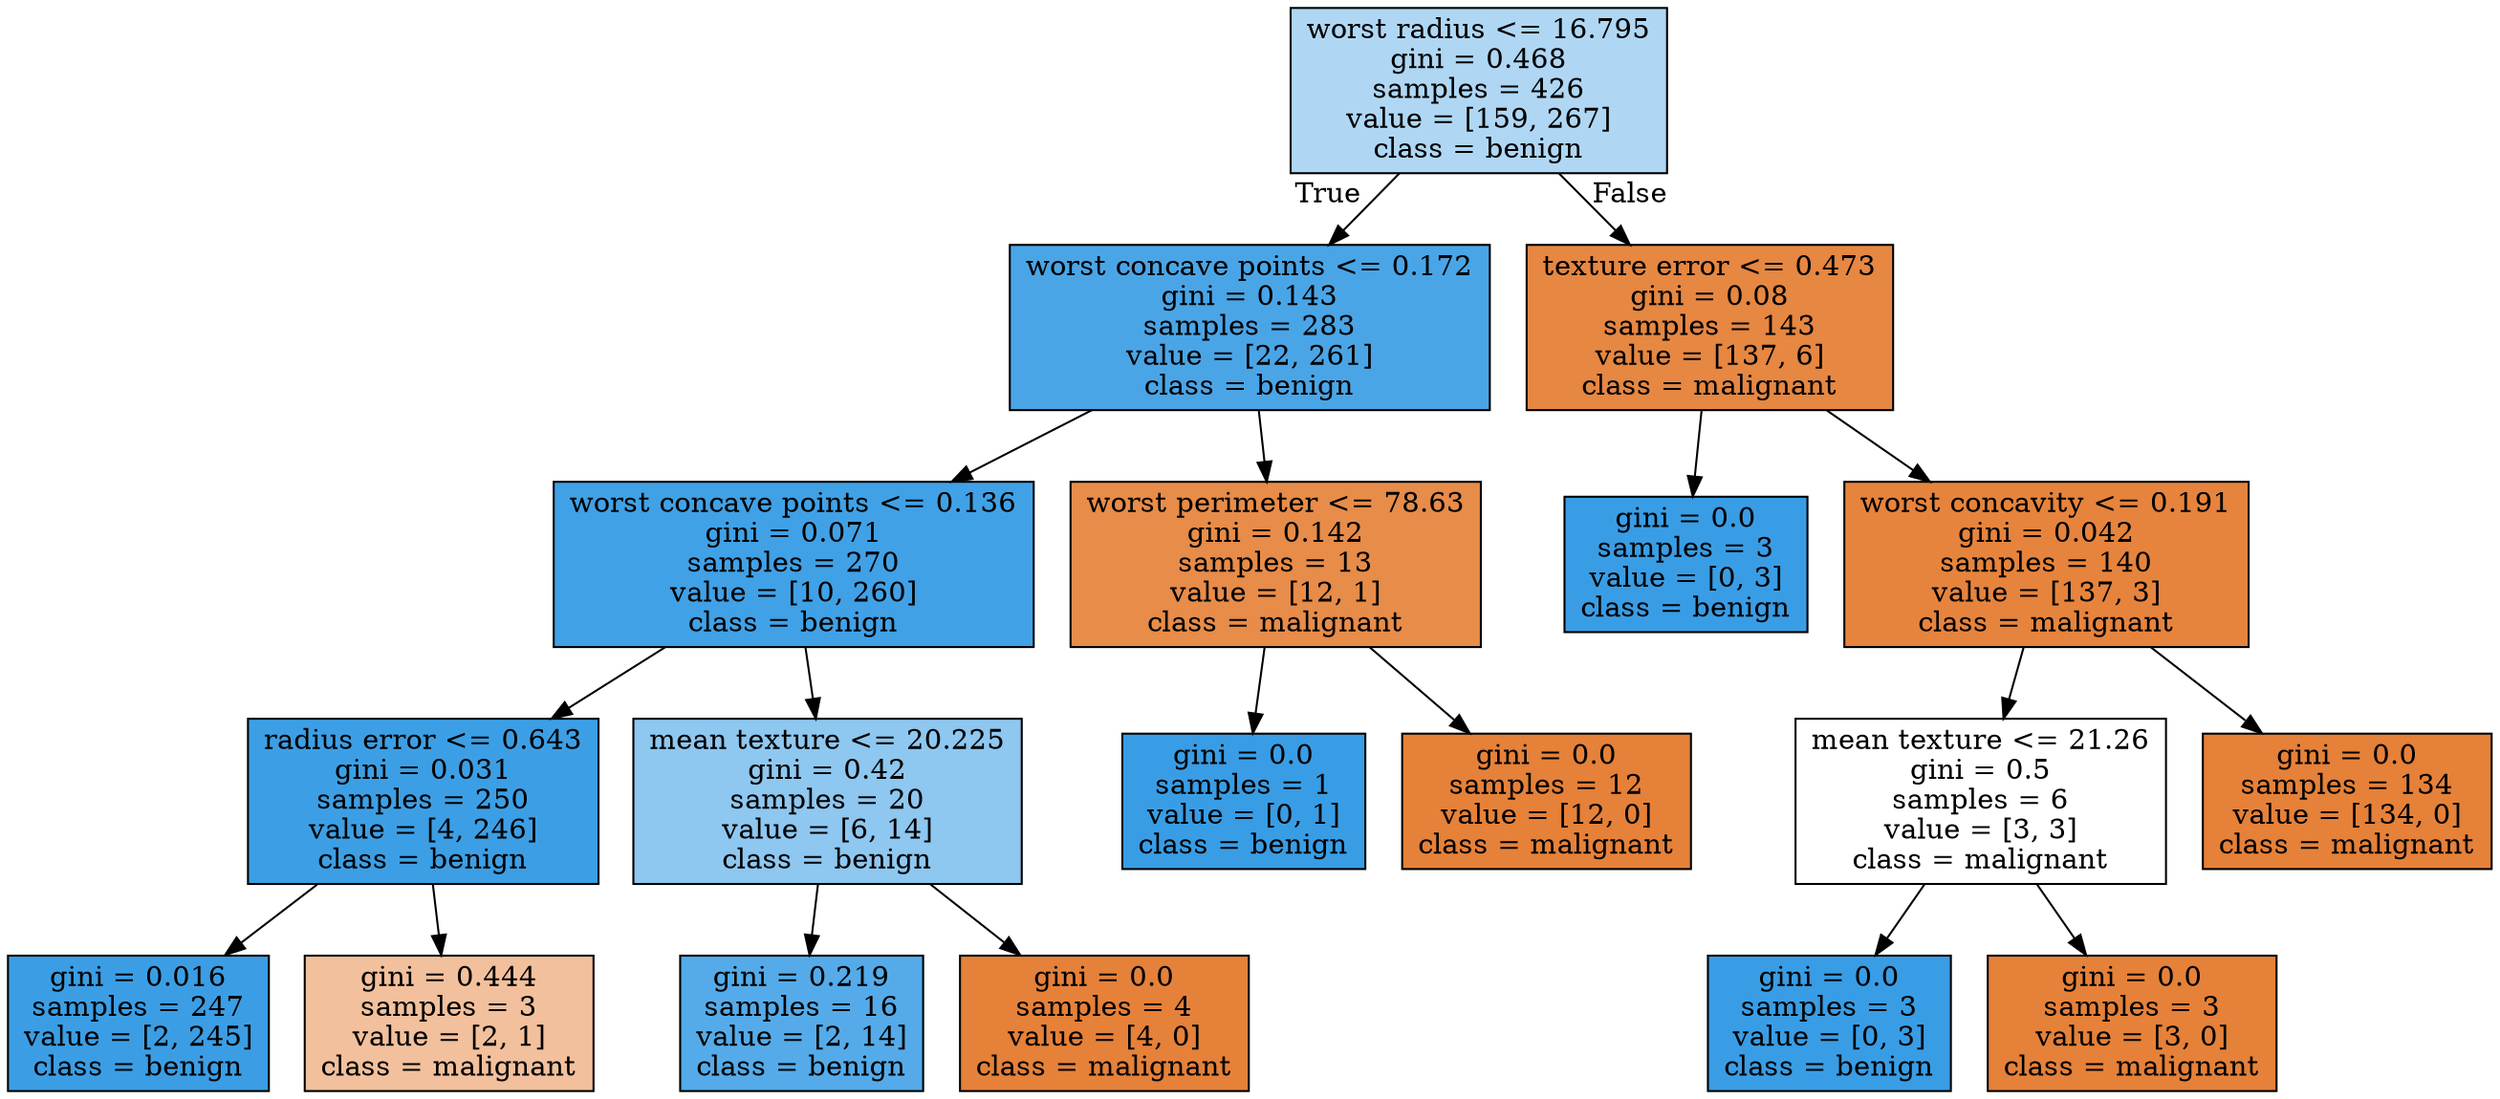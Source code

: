 digraph Tree {
node [shape=box, style="filled", color="black"] ;
0 [label="worst radius <= 16.795\ngini = 0.468\nsamples = 426\nvalue = [159, 267]\nclass = benign", fillcolor="#afd7f4"] ;
1 [label="worst concave points <= 0.172\ngini = 0.143\nsamples = 283\nvalue = [22, 261]\nclass = benign", fillcolor="#4aa5e7"] ;
0 -> 1 [labeldistance=2.5, labelangle=45, headlabel="True"] ;
2 [label="worst concave points <= 0.136\ngini = 0.071\nsamples = 270\nvalue = [10, 260]\nclass = benign", fillcolor="#41a1e6"] ;
1 -> 2 ;
3 [label="radius error <= 0.643\ngini = 0.031\nsamples = 250\nvalue = [4, 246]\nclass = benign", fillcolor="#3c9fe5"] ;
2 -> 3 ;
4 [label="gini = 0.016\nsamples = 247\nvalue = [2, 245]\nclass = benign", fillcolor="#3b9ee5"] ;
3 -> 4 ;
5 [label="gini = 0.444\nsamples = 3\nvalue = [2, 1]\nclass = malignant", fillcolor="#f2c09c"] ;
3 -> 5 ;
6 [label="mean texture <= 20.225\ngini = 0.42\nsamples = 20\nvalue = [6, 14]\nclass = benign", fillcolor="#8ec7f0"] ;
2 -> 6 ;
7 [label="gini = 0.219\nsamples = 16\nvalue = [2, 14]\nclass = benign", fillcolor="#55abe9"] ;
6 -> 7 ;
8 [label="gini = 0.0\nsamples = 4\nvalue = [4, 0]\nclass = malignant", fillcolor="#e58139"] ;
6 -> 8 ;
9 [label="worst perimeter <= 78.63\ngini = 0.142\nsamples = 13\nvalue = [12, 1]\nclass = malignant", fillcolor="#e78c49"] ;
1 -> 9 ;
10 [label="gini = 0.0\nsamples = 1\nvalue = [0, 1]\nclass = benign", fillcolor="#399de5"] ;
9 -> 10 ;
11 [label="gini = 0.0\nsamples = 12\nvalue = [12, 0]\nclass = malignant", fillcolor="#e58139"] ;
9 -> 11 ;
12 [label="texture error <= 0.473\ngini = 0.08\nsamples = 143\nvalue = [137, 6]\nclass = malignant", fillcolor="#e68742"] ;
0 -> 12 [labeldistance=2.5, labelangle=-45, headlabel="False"] ;
13 [label="gini = 0.0\nsamples = 3\nvalue = [0, 3]\nclass = benign", fillcolor="#399de5"] ;
12 -> 13 ;
14 [label="worst concavity <= 0.191\ngini = 0.042\nsamples = 140\nvalue = [137, 3]\nclass = malignant", fillcolor="#e6843d"] ;
12 -> 14 ;
15 [label="mean texture <= 21.26\ngini = 0.5\nsamples = 6\nvalue = [3, 3]\nclass = malignant", fillcolor="#ffffff"] ;
14 -> 15 ;
16 [label="gini = 0.0\nsamples = 3\nvalue = [0, 3]\nclass = benign", fillcolor="#399de5"] ;
15 -> 16 ;
17 [label="gini = 0.0\nsamples = 3\nvalue = [3, 0]\nclass = malignant", fillcolor="#e58139"] ;
15 -> 17 ;
18 [label="gini = 0.0\nsamples = 134\nvalue = [134, 0]\nclass = malignant", fillcolor="#e58139"] ;
14 -> 18 ;
}